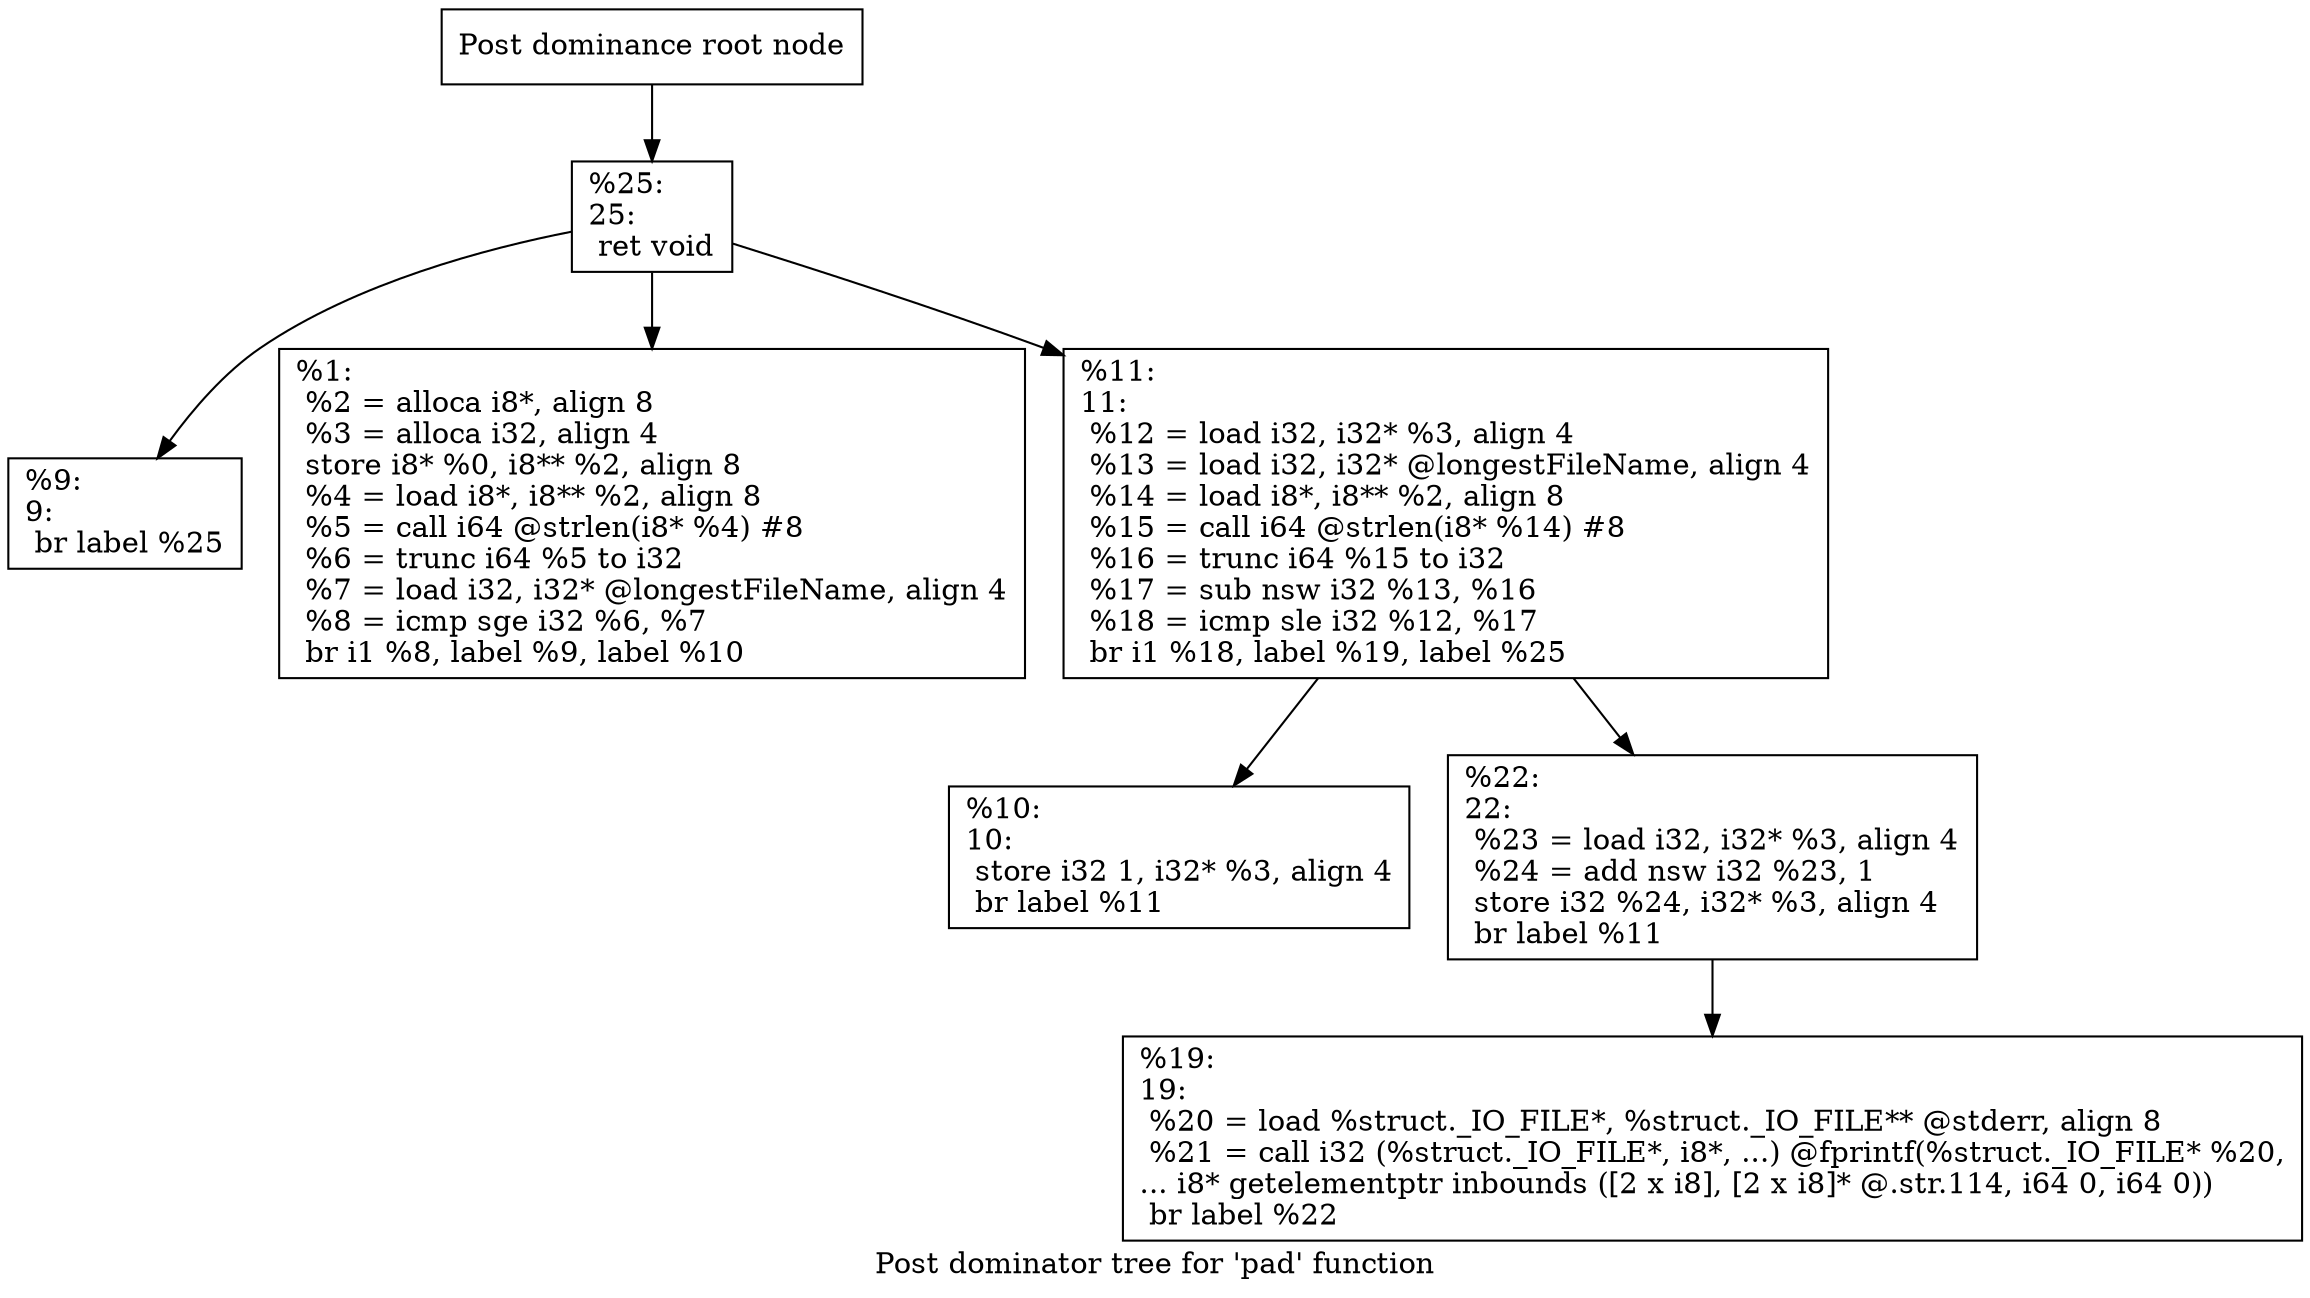 digraph "Post dominator tree for 'pad' function" {
	label="Post dominator tree for 'pad' function";

	Node0x161c270 [shape=record,label="{Post dominance root node}"];
	Node0x161c270 -> Node0x161bc70;
	Node0x161bc70 [shape=record,label="{%25:\l25:                                               \l  ret void\l}"];
	Node0x161bc70 -> Node0x1257e20;
	Node0x161bc70 -> Node0x16245c0;
	Node0x161bc70 -> Node0x1489ad0;
	Node0x1257e20 [shape=record,label="{%9:\l9:                                                \l  br label %25\l}"];
	Node0x16245c0 [shape=record,label="{%1:\l  %2 = alloca i8*, align 8\l  %3 = alloca i32, align 4\l  store i8* %0, i8** %2, align 8\l  %4 = load i8*, i8** %2, align 8\l  %5 = call i64 @strlen(i8* %4) #8\l  %6 = trunc i64 %5 to i32\l  %7 = load i32, i32* @longestFileName, align 4\l  %8 = icmp sge i32 %6, %7\l  br i1 %8, label %9, label %10\l}"];
	Node0x1489ad0 [shape=record,label="{%11:\l11:                                               \l  %12 = load i32, i32* %3, align 4\l  %13 = load i32, i32* @longestFileName, align 4\l  %14 = load i8*, i8** %2, align 8\l  %15 = call i64 @strlen(i8* %14) #8\l  %16 = trunc i64 %15 to i32\l  %17 = sub nsw i32 %13, %16\l  %18 = icmp sle i32 %12, %17\l  br i1 %18, label %19, label %25\l}"];
	Node0x1489ad0 -> Node0x1553b40;
	Node0x1489ad0 -> Node0x15f5500;
	Node0x1553b40 [shape=record,label="{%10:\l10:                                               \l  store i32 1, i32* %3, align 4\l  br label %11\l}"];
	Node0x15f5500 [shape=record,label="{%22:\l22:                                               \l  %23 = load i32, i32* %3, align 4\l  %24 = add nsw i32 %23, 1\l  store i32 %24, i32* %3, align 4\l  br label %11\l}"];
	Node0x15f5500 -> Node0x12b9330;
	Node0x12b9330 [shape=record,label="{%19:\l19:                                               \l  %20 = load %struct._IO_FILE*, %struct._IO_FILE** @stderr, align 8\l  %21 = call i32 (%struct._IO_FILE*, i8*, ...) @fprintf(%struct._IO_FILE* %20,\l... i8* getelementptr inbounds ([2 x i8], [2 x i8]* @.str.114, i64 0, i64 0))\l  br label %22\l}"];
}
